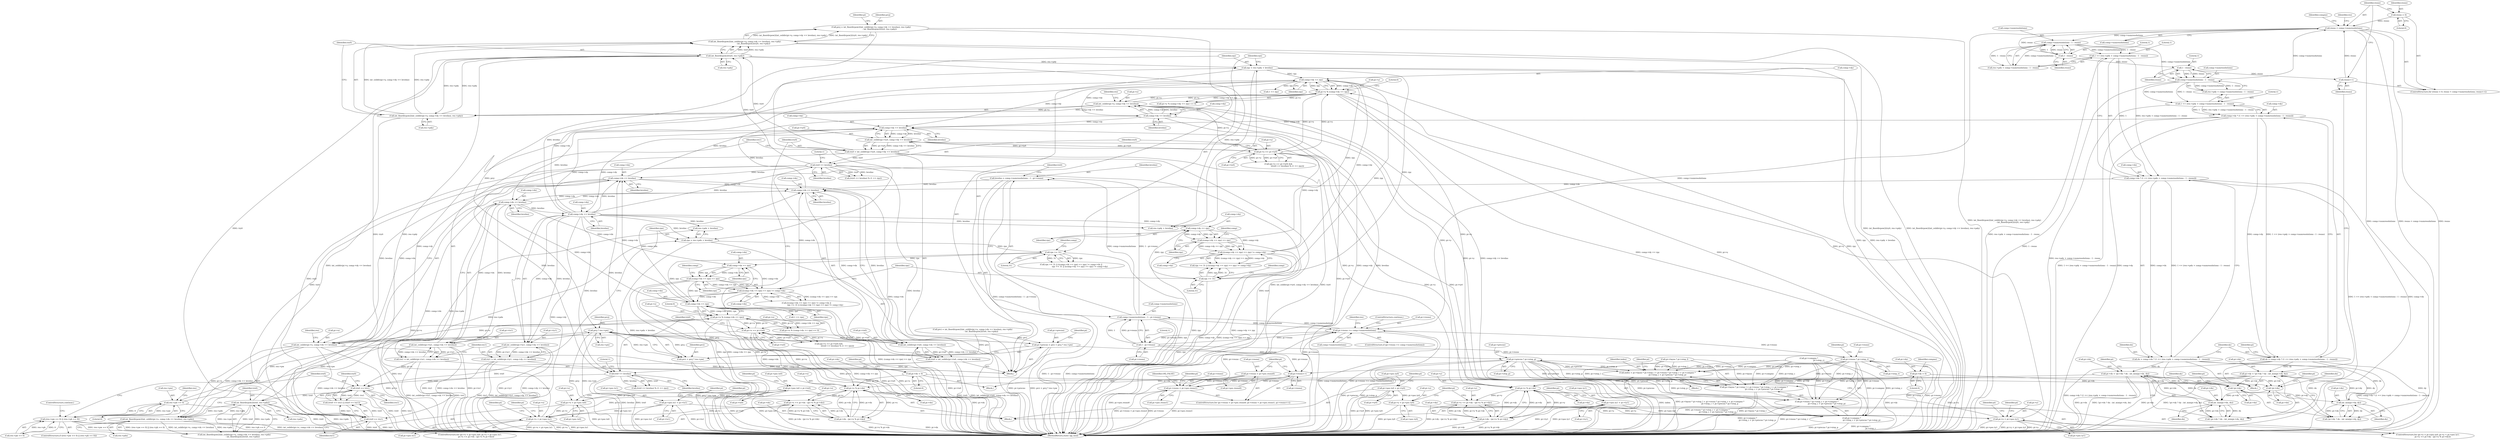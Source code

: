 digraph "0_openjpeg_c5bd64ea146162967c29bd2af0cbb845ba3eaaaf_1@pointer" {
"1000688" [label="(Call,prcj * res->pw)"];
"1000661" [label="(Call,prcj = int_floordivpow2(int_ceildiv(pi->y, comp->dy << levelno), res->pdy)\n                           - int_floordivpow2(try0, res->pdy))"];
"1000663" [label="(Call,int_floordivpow2(int_ceildiv(pi->y, comp->dy << levelno), res->pdy)\n                           - int_floordivpow2(try0, res->pdy))"];
"1000664" [label="(Call,int_floordivpow2(int_ceildiv(pi->y, comp->dy << levelno), res->pdy))"];
"1000665" [label="(Call,int_ceildiv(pi->y, comp->dy << levelno))"];
"1000558" [label="(Call,pi->y % (comp->dy << rpy))"];
"1000569" [label="(Call,pi->y == pi->ty0)"];
"1000475" [label="(Call,int_ceildiv(pi->ty0, comp->dy << levelno))"];
"1000479" [label="(Call,comp->dy << levelno)"];
"1000562" [label="(Call,comp->dy << rpy)"];
"1000501" [label="(Call,comp->dy << levelno)"];
"1000490" [label="(Call,comp->dx << levelno)"];
"1000468" [label="(Call,comp->dx << levelno)"];
"1000186" [label="(Call,comp->dx * (1 << (res->pdx + comp->numresolutions - 1 - resno)))"];
"1000190" [label="(Call,1 << (res->pdx + comp->numresolutions - 1 - resno))"];
"1000196" [label="(Call,comp->numresolutions - 1 - resno)"];
"1000166" [label="(Call,resno < comp->numresolutions)"];
"1000163" [label="(Call,resno = 0)"];
"1000171" [label="(Call,resno++)"];
"1000219" [label="(Call,1 - resno)"];
"1000200" [label="(Call,1 - resno)"];
"1000215" [label="(Call,comp->numresolutions - 1 - resno)"];
"1000593" [label="(Call,comp->dx << rpx)"];
"1000526" [label="(Call,((comp->dx << rpx) >> rpx) != comp->dx)"];
"1000527" [label="(Call,(comp->dx << rpx) >> rpx)"];
"1000528" [label="(Call,comp->dx << rpx)"];
"1000522" [label="(Call,rpx >= 31)"];
"1000506" [label="(Call,rpx = res->pdx + levelno)"];
"1000656" [label="(Call,int_floordivpow2(trx0, res->pdx))"];
"1000632" [label="(Call,trx0 == trx1)"];
"1000462" [label="(Call,trx0 = int_ceildiv(pi->tx0, comp->dx << levelno))"];
"1000464" [label="(Call,int_ceildiv(pi->tx0, comp->dx << levelno))"];
"1000600" [label="(Call,pi->x == pi->tx0)"];
"1000589" [label="(Call,pi->x % (comp->dx << rpx))"];
"1000363" [label="(Call,pi->x < pi->poc.tx1)"];
"1000372" [label="(Call,pi->x += pi->dx - (pi->x % pi->dx))"];
"1000376" [label="(Call,pi->dx - (pi->x % pi->dx))"];
"1000380" [label="(Call,pi->x % pi->dx)"];
"1000644" [label="(Call,int_ceildiv(pi->x, comp->dx << levelno))"];
"1000648" [label="(Call,comp->dx << levelno)"];
"1000577" [label="(Call,try0 << levelno)"];
"1000473" [label="(Call,try0 = int_ceildiv(pi->ty0, comp->dy << levelno))"];
"1000608" [label="(Call,trx0 << levelno)"];
"1000222" [label="(Call,pi->dx = !pi->dx ? dx : int_min(pi->dx, dx))"];
"1000184" [label="(Call,dx = comp->dx * (1 << (res->pdx + comp->numresolutions - 1 - resno)))"];
"1000232" [label="(Call,int_min(pi->dx, dx))"];
"1000227" [label="(Call,!pi->dx)"];
"1000132" [label="(Call,pi->dx = 0)"];
"1000354" [label="(Call,pi->x = pi->poc.tx0)"];
"1000267" [label="(Call,pi->poc.tx0 = pi->tx0)"];
"1000285" [label="(Call,pi->poc.tx1 = pi->tx1)"];
"1000484" [label="(Call,trx1 = int_ceildiv(pi->tx1, comp->dx << levelno))"];
"1000486" [label="(Call,int_ceildiv(pi->tx1, comp->dx << levelno))"];
"1000643" [label="(Call,int_floordivpow2(int_ceildiv(pi->x, comp->dx << levelno), res->pdx))"];
"1000451" [label="(Call,levelno = comp->numresolutions - 1 - pi->resno)"];
"1000453" [label="(Call,comp->numresolutions - 1 - pi->resno)"];
"1000432" [label="(Call,pi->resno >= comp->numresolutions)"];
"1000457" [label="(Call,1 - pi->resno)"];
"1000728" [label="(Call,pi->resno * pi->step_r)"];
"1000304" [label="(Call,pi->resno < pi->poc.resno1)"];
"1000295" [label="(Call,pi->resno = pi->poc.resno0)"];
"1000313" [label="(Call,pi->resno++)"];
"1000541" [label="(Call,((comp->dy << rpy) >> rpy) != comp->dy)"];
"1000542" [label="(Call,(comp->dy << rpy) >> rpy)"];
"1000543" [label="(Call,comp->dy << rpy)"];
"1000538" [label="(Call,rpy >= 31)"];
"1000513" [label="(Call,rpy = res->pdy + levelno)"];
"1000677" [label="(Call,int_floordivpow2(try0, res->pdy))"];
"1000635" [label="(Call,try0 == try1)"];
"1000495" [label="(Call,try1 = int_ceildiv(pi->ty1, comp->dy << levelno))"];
"1000497" [label="(Call,int_ceildiv(pi->ty1, comp->dy << levelno))"];
"1000205" [label="(Call,comp->dy * (1 << (res->pdy + comp->numresolutions - 1 - resno)))"];
"1000209" [label="(Call,1 << (res->pdy + comp->numresolutions - 1 - resno))"];
"1000669" [label="(Call,comp->dy << levelno)"];
"1000328" [label="(Call,pi->y < pi->poc.ty1)"];
"1000337" [label="(Call,pi->y += pi->dy - (pi->y % pi->dy))"];
"1000341" [label="(Call,pi->dy - (pi->y % pi->dy))"];
"1000345" [label="(Call,pi->y % pi->dy)"];
"1000237" [label="(Call,pi->dy = !pi->dy ? dy : int_min(pi->dy, dy))"];
"1000247" [label="(Call,int_min(pi->dy, dy))"];
"1000242" [label="(Call,!pi->dy)"];
"1000137" [label="(Call,pi->dy = 0)"];
"1000203" [label="(Call,dy = comp->dy * (1 << (res->pdy + comp->numresolutions - 1 - resno)))"];
"1000319" [label="(Call,pi->y = pi->poc.ty0)"];
"1000258" [label="(Call,pi->poc.ty0 = pi->ty0)"];
"1000276" [label="(Call,pi->poc.ty1 = pi->ty1)"];
"1000618" [label="(Call,res->pw == 0)"];
"1000688" [label="(Call,prcj * res->pw)"];
"1000617" [label="(Call,(res->pw == 0) || (res->ph == 0))"];
"1000682" [label="(Call,pi->precno = prci + prcj * res->pw)"];
"1000743" [label="(Call,pi->precno * pi->step_p)"];
"1000717" [label="(Call,index = pi->layno * pi->step_l + pi->resno * pi->step_r + pi->compno *\n                                pi->step_c + pi->precno * pi->step_p)"];
"1000719" [label="(Call,pi->layno * pi->step_l + pi->resno * pi->step_r + pi->compno *\n                                pi->step_c + pi->precno * pi->step_p)"];
"1000727" [label="(Call,pi->resno * pi->step_r + pi->compno *\n                                pi->step_c + pi->precno * pi->step_p)"];
"1000735" [label="(Call,pi->compno *\n                                pi->step_c + pi->precno * pi->step_p)"];
"1000686" [label="(Call,prci + prcj * res->pw)"];
"1000716" [label="(Block,)"];
"1000568" [label="(Call,(pi->y == pi->ty0) &&\n                             ((try0 << levelno) % (1 << rpy)))"];
"1000494" [label="(Identifier,levelno)"];
"1000232" [label="(Call,int_min(pi->dx, dx))"];
"1000297" [label="(Identifier,pi)"];
"1000769" [label="(Identifier,OPJ_FALSE)"];
"1000674" [label="(Call,res->pdy)"];
"1000743" [label="(Call,pi->precno * pi->step_p)"];
"1000318" [label="(ControlStructure,for (pi->y = pi->poc.ty0; pi->y < pi->poc.ty1;\n                pi->y += pi->dy - (pi->y % pi->dy)))"];
"1000633" [label="(Identifier,trx0)"];
"1000349" [label="(Call,pi->dy)"];
"1000609" [label="(Identifier,trx0)"];
"1000540" [label="(Literal,31)"];
"1000177" [label="(Identifier,res)"];
"1000139" [label="(Identifier,pi)"];
"1000686" [label="(Call,prci + prcj * res->pw)"];
"1000321" [label="(Identifier,pi)"];
"1000599" [label="(Call,(pi->x == pi->tx0) &&\n                            ((trx0 << levelno) % (1 << rpx)))"];
"1000524" [label="(Literal,31)"];
"1000384" [label="(Call,pi->dx)"];
"1000440" [label="(ControlStructure,continue;)"];
"1000666" [label="(Call,pi->y)"];
"1000479" [label="(Call,comp->dy << levelno)"];
"1000678" [label="(Identifier,try0)"];
"1000201" [label="(Literal,1)"];
"1000687" [label="(Identifier,prci)"];
"1000328" [label="(Call,pi->y < pi->poc.ty1)"];
"1000268" [label="(Call,pi->poc.tx0)"];
"1000337" [label="(Call,pi->y += pi->dy - (pi->y % pi->dy))"];
"1000683" [label="(Call,pi->precno)"];
"1000728" [label="(Call,pi->resno * pi->step_r)"];
"1000502" [label="(Call,comp->dy)"];
"1000206" [label="(Call,comp->dy)"];
"1000209" [label="(Call,1 << (res->pdy + comp->numresolutions - 1 - resno))"];
"1000234" [label="(Identifier,pi)"];
"1000264" [label="(Call,pi->ty0)"];
"1000354" [label="(Call,pi->x = pi->poc.tx0)"];
"1000288" [label="(Identifier,pi)"];
"1000549" [label="(Call,comp->dy)"];
"1000453" [label="(Call,comp->numresolutions - 1 - pi->resno)"];
"1000295" [label="(Call,pi->resno = pi->poc.resno0)"];
"1000259" [label="(Call,pi->poc.ty0)"];
"1000496" [label="(Identifier,try1)"];
"1000557" [label="(Call,pi->y % (comp->dy << rpy) == 0)"];
"1000506" [label="(Call,rpx = res->pdx + levelno)"];
"1000211" [label="(Call,res->pdy + comp->numresolutions - 1 - resno)"];
"1000313" [label="(Call,pi->resno++)"];
"1000306" [label="(Identifier,pi)"];
"1000241" [label="(Call,!pi->dy ? dy : int_min(pi->dy, dy))"];
"1000663" [label="(Call,int_floordivpow2(int_ceildiv(pi->y, comp->dy << levelno), res->pdy)\n                           - int_floordivpow2(try0, res->pdy))"];
"1000645" [label="(Call,pi->x)"];
"1000472" [label="(Identifier,levelno)"];
"1000248" [label="(Call,pi->dy)"];
"1000515" [label="(Call,res->pdy + levelno)"];
"1000608" [label="(Call,trx0 << levelno)"];
"1000221" [label="(Identifier,resno)"];
"1000277" [label="(Call,pi->poc.ty1)"];
"1000219" [label="(Call,1 - resno)"];
"1000747" [label="(Call,pi->step_p)"];
"1000320" [label="(Call,pi->y)"];
"1000132" [label="(Call,pi->dx = 0)"];
"1000436" [label="(Call,comp->numresolutions)"];
"1000286" [label="(Call,pi->poc.tx1)"];
"1000239" [label="(Identifier,pi)"];
"1000495" [label="(Call,try1 = int_ceildiv(pi->ty1, comp->dy << levelno))"];
"1000689" [label="(Identifier,prcj)"];
"1000485" [label="(Identifier,trx1)"];
"1000204" [label="(Identifier,dy)"];
"1000238" [label="(Call,pi->dy)"];
"1000184" [label="(Call,dx = comp->dx * (1 << (res->pdx + comp->numresolutions - 1 - resno)))"];
"1000732" [label="(Call,pi->step_r)"];
"1000545" [label="(Identifier,comp)"];
"1000144" [label="(Identifier,compno)"];
"1000315" [label="(Identifier,pi)"];
"1000696" [label="(Identifier,pi)"];
"1000649" [label="(Call,comp->dx)"];
"1000535" [label="(Identifier,comp)"];
"1000341" [label="(Call,pi->dy - (pi->y % pi->dy))"];
"1000643" [label="(Call,int_floordivpow2(int_ceildiv(pi->x, comp->dx << levelno), res->pdx))"];
"1000717" [label="(Call,index = pi->layno * pi->step_l + pi->resno * pi->step_r + pi->compno *\n                                pi->step_c + pi->precno * pi->step_p)"];
"1000567" [label="(Literal,0)"];
"1000338" [label="(Call,pi->y)"];
"1000226" [label="(Call,!pi->dx ? dx : int_min(pi->dx, dx))"];
"1000323" [label="(Call,pi->poc.ty0)"];
"1000629" [label="(ControlStructure,continue;)"];
"1000632" [label="(Call,trx0 == trx1)"];
"1000719" [label="(Call,pi->layno * pi->step_l + pi->resno * pi->step_r + pi->compno *\n                                pi->step_c + pi->precno * pi->step_p)"];
"1000644" [label="(Call,int_ceildiv(pi->x, comp->dx << levelno))"];
"1000451" [label="(Call,levelno = comp->numresolutions - 1 - pi->resno)"];
"1000459" [label="(Call,pi->resno)"];
"1000473" [label="(Call,try0 = int_ceildiv(pi->ty0, comp->dy << levelno))"];
"1000196" [label="(Call,comp->numresolutions - 1 - resno)"];
"1000233" [label="(Call,pi->dx)"];
"1000203" [label="(Call,dy = comp->dy * (1 << (res->pdy + comp->numresolutions - 1 - resno)))"];
"1000243" [label="(Call,pi->dy)"];
"1000611" [label="(Call,1 << rpx)"];
"1000735" [label="(Call,pi->compno *\n                                pi->step_c + pi->precno * pi->step_p)"];
"1000580" [label="(Call,1 << rpy)"];
"1000432" [label="(Call,pi->resno >= comp->numresolutions)"];
"1000673" [label="(Identifier,levelno)"];
"1000187" [label="(Call,comp->dx)"];
"1000636" [label="(Identifier,try0)"];
"1000491" [label="(Call,comp->dx)"];
"1000528" [label="(Call,comp->dx << rpx)"];
"1000332" [label="(Call,pi->poc.ty1)"];
"1000294" [label="(ControlStructure,for (pi->resno = pi->poc.resno0; pi->resno < pi->poc.resno1; pi->resno++))"];
"1000604" [label="(Call,pi->tx0)"];
"1000539" [label="(Identifier,rpy)"];
"1000454" [label="(Call,comp->numresolutions)"];
"1000228" [label="(Call,pi->dx)"];
"1000635" [label="(Call,try0 == try1)"];
"1000727" [label="(Call,pi->resno * pi->step_r + pi->compno *\n                                pi->step_c + pi->precno * pi->step_p)"];
"1000190" [label="(Call,1 << (res->pdx + comp->numresolutions - 1 - resno))"];
"1000497" [label="(Call,int_ceildiv(pi->ty1, comp->dy << levelno))"];
"1000251" [label="(Identifier,dy)"];
"1000258" [label="(Call,pi->poc.ty0 = pi->ty0)"];
"1000617" [label="(Call,(res->pw == 0) || (res->ph == 0))"];
"1000166" [label="(Call,resno < comp->numresolutions)"];
"1000339" [label="(Identifier,pi)"];
"1000573" [label="(Call,pi->ty0)"];
"1000356" [label="(Identifier,pi)"];
"1000530" [label="(Identifier,comp)"];
"1000167" [label="(Identifier,resno)"];
"1000522" [label="(Call,rpx >= 31)"];
"1000631" [label="(Call,(trx0 == trx1) || (try0 == try1))"];
"1000223" [label="(Call,pi->dx)"];
"1000634" [label="(Identifier,trx1)"];
"1000486" [label="(Call,int_ceildiv(pi->tx1, comp->dx << levelno))"];
"1000304" [label="(Call,pi->resno < pi->poc.resno1)"];
"1000521" [label="(Call,rpx >= 31 || ((comp->dx << rpx) >> rpx) != comp->dx ||\n                            rpy >= 31 || ((comp->dy << rpy) >> rpy) != comp->dy)"];
"1000501" [label="(Call,comp->dy << levelno)"];
"1000720" [label="(Call,pi->layno * pi->step_l)"];
"1000242" [label="(Call,!pi->dy)"];
"1000168" [label="(Call,comp->numresolutions)"];
"1000669" [label="(Call,comp->dy << levelno)"];
"1000215" [label="(Call,comp->numresolutions - 1 - resno)"];
"1000579" [label="(Identifier,levelno)"];
"1000538" [label="(Call,rpy >= 31)"];
"1000291" [label="(Call,pi->tx1)"];
"1000330" [label="(Identifier,pi)"];
"1000483" [label="(Identifier,levelno)"];
"1000353" [label="(ControlStructure,for (pi->x = pi->poc.tx0; pi->x < pi->poc.tx1;\n                    pi->x += pi->dx - (pi->x % pi->dx)))"];
"1000373" [label="(Call,pi->x)"];
"1000468" [label="(Call,comp->dx << levelno)"];
"1000598" [label="(Literal,0)"];
"1000377" [label="(Call,pi->dx)"];
"1000559" [label="(Call,pi->y)"];
"1000185" [label="(Identifier,dx)"];
"1000533" [label="(Identifier,rpx)"];
"1000236" [label="(Identifier,dx)"];
"1000133" [label="(Call,pi->dx)"];
"1000514" [label="(Identifier,rpy)"];
"1000523" [label="(Identifier,rpx)"];
"1000738" [label="(Identifier,pi)"];
"1000616" [label="(ControlStructure,if ((res->pw == 0) || (res->ph == 0)))"];
"1000770" [label="(MethodReturn,static opj_bool)"];
"1000345" [label="(Call,pi->y % pi->dy)"];
"1000744" [label="(Call,pi->precno)"];
"1000314" [label="(Call,pi->resno)"];
"1000618" [label="(Call,res->pw == 0)"];
"1000661" [label="(Call,prcj = int_floordivpow2(int_ceildiv(pi->y, comp->dy << levelno), res->pdy)\n                           - int_floordivpow2(try0, res->pdy))"];
"1000577" [label="(Call,try0 << levelno)"];
"1000376" [label="(Call,pi->dx - (pi->x % pi->dx))"];
"1000607" [label="(Call,(trx0 << levelno) % (1 << rpx))"];
"1000505" [label="(Identifier,levelno)"];
"1000267" [label="(Call,pi->poc.tx0 = pi->tx0)"];
"1000653" [label="(Call,res->pdx)"];
"1000656" [label="(Call,int_floordivpow2(trx0, res->pdx))"];
"1000136" [label="(Literal,0)"];
"1000279" [label="(Identifier,pi)"];
"1000718" [label="(Identifier,index)"];
"1000547" [label="(Identifier,rpy)"];
"1000534" [label="(Call,comp->dx)"];
"1000563" [label="(Call,comp->dy)"];
"1000137" [label="(Call,pi->dy = 0)"];
"1000381" [label="(Call,pi->x)"];
"1000433" [label="(Call,pi->resno)"];
"1000342" [label="(Call,pi->dy)"];
"1000637" [label="(Identifier,try1)"];
"1000319" [label="(Call,pi->y = pi->poc.ty0)"];
"1000570" [label="(Call,pi->y)"];
"1000654" [label="(Identifier,res)"];
"1000367" [label="(Call,pi->poc.tx1)"];
"1000200" [label="(Call,1 - resno)"];
"1000682" [label="(Call,pi->precno = prci + prcj * res->pw)"];
"1000476" [label="(Call,pi->ty0)"];
"1000162" [label="(ControlStructure,for (resno = 0; resno < comp->numresolutions; resno++))"];
"1000508" [label="(Call,res->pdx + levelno)"];
"1000463" [label="(Identifier,trx0)"];
"1000431" [label="(ControlStructure,if (pi->resno >= comp->numresolutions))"];
"1000594" [label="(Call,comp->dx)"];
"1000299" [label="(Call,pi->poc.resno0)"];
"1000210" [label="(Literal,1)"];
"1000442" [label="(Identifier,res)"];
"1000548" [label="(Identifier,rpy)"];
"1000276" [label="(Call,pi->poc.ty1 = pi->ty1)"];
"1000355" [label="(Call,pi->x)"];
"1000152" [label="(Identifier,compno)"];
"1000658" [label="(Call,res->pdx)"];
"1000558" [label="(Call,pi->y % (comp->dy << rpy))"];
"1000164" [label="(Identifier,resno)"];
"1000220" [label="(Literal,1)"];
"1000273" [label="(Call,pi->tx0)"];
"1000679" [label="(Call,res->pdy)"];
"1000480" [label="(Call,comp->dy)"];
"1000462" [label="(Call,trx0 = int_ceildiv(pi->tx0, comp->dx << levelno))"];
"1000600" [label="(Call,pi->x == pi->tx0)"];
"1000578" [label="(Identifier,try0)"];
"1000457" [label="(Call,1 - pi->resno)"];
"1000529" [label="(Call,comp->dx)"];
"1000526" [label="(Call,((comp->dx << rpx) >> rpx) != comp->dx)"];
"1000475" [label="(Call,int_ceildiv(pi->ty0, comp->dy << levelno))"];
"1000205" [label="(Call,comp->dy * (1 << (res->pdy + comp->numresolutions - 1 - resno)))"];
"1000465" [label="(Call,pi->tx0)"];
"1000541" [label="(Call,((comp->dy << rpy) >> rpy) != comp->dy)"];
"1000576" [label="(Call,(try0 << levelno) % (1 << rpy))"];
"1000729" [label="(Call,pi->resno)"];
"1000247" [label="(Call,int_min(pi->dy, dy))"];
"1000588" [label="(Call,pi->x % (comp->dx << rpx) == 0)"];
"1000619" [label="(Call,res->pw)"];
"1000543" [label="(Call,comp->dy << rpy)"];
"1000192" [label="(Call,res->pdx + comp->numresolutions - 1 - resno)"];
"1000391" [label="(Identifier,pi)"];
"1000527" [label="(Call,(comp->dx << rpx) >> rpx)"];
"1000124" [label="(Block,)"];
"1000296" [label="(Call,pi->resno)"];
"1000513" [label="(Call,rpy = res->pdy + levelno)"];
"1000532" [label="(Identifier,rpx)"];
"1000736" [label="(Call,pi->compno *\n                                pi->step_c)"];
"1000222" [label="(Call,pi->dx = !pi->dx ? dx : int_min(pi->dx, dx))"];
"1000216" [label="(Call,comp->numresolutions)"];
"1000525" [label="(Call,((comp->dx << rpx) >> rpx) != comp->dx ||\n                            rpy >= 31 || ((comp->dy << rpy) >> rpy) != comp->dy)"];
"1000364" [label="(Call,pi->x)"];
"1000458" [label="(Literal,1)"];
"1000346" [label="(Call,pi->y)"];
"1000657" [label="(Identifier,trx0)"];
"1000670" [label="(Call,comp->dy)"];
"1000569" [label="(Call,pi->y == pi->ty0)"];
"1000652" [label="(Identifier,levelno)"];
"1000365" [label="(Identifier,pi)"];
"1000227" [label="(Call,!pi->dx)"];
"1000411" [label="(Block,)"];
"1000684" [label="(Identifier,pi)"];
"1000224" [label="(Identifier,pi)"];
"1000498" [label="(Call,pi->ty1)"];
"1000550" [label="(Identifier,comp)"];
"1000544" [label="(Call,comp->dy)"];
"1000329" [label="(Call,pi->y)"];
"1000186" [label="(Call,comp->dx * (1 << (res->pdx + comp->numresolutions - 1 - resno)))"];
"1000305" [label="(Call,pi->resno)"];
"1000138" [label="(Call,pi->dy)"];
"1000677" [label="(Call,int_floordivpow2(try0, res->pdy))"];
"1000171" [label="(Call,resno++)"];
"1000358" [label="(Call,pi->poc.tx0)"];
"1000372" [label="(Call,pi->x += pi->dx - (pi->x % pi->dx))"];
"1000581" [label="(Literal,1)"];
"1000566" [label="(Identifier,rpy)"];
"1000237" [label="(Call,pi->dy = !pi->dy ? dy : int_min(pi->dy, dy))"];
"1000675" [label="(Identifier,res)"];
"1000270" [label="(Identifier,pi)"];
"1000202" [label="(Identifier,resno)"];
"1000507" [label="(Identifier,rpx)"];
"1000173" [label="(Block,)"];
"1000172" [label="(Identifier,resno)"];
"1000246" [label="(Identifier,dy)"];
"1000484" [label="(Call,trx1 = int_ceildiv(pi->tx1, comp->dx << levelno))"];
"1000589" [label="(Call,pi->x % (comp->dx << rpx))"];
"1000640" [label="(Call,prci = int_floordivpow2(int_ceildiv(pi->x, comp->dx << levelno), res->pdx)\n                           - int_floordivpow2(trx0, res->pdx))"];
"1000141" [label="(Literal,0)"];
"1000163" [label="(Call,resno = 0)"];
"1000490" [label="(Call,comp->dx << levelno)"];
"1000487" [label="(Call,pi->tx1)"];
"1000257" [label="(Block,)"];
"1000469" [label="(Call,comp->dx)"];
"1000452" [label="(Identifier,levelno)"];
"1000665" [label="(Call,int_ceildiv(pi->y, comp->dy << levelno))"];
"1000542" [label="(Call,(comp->dy << rpy) >> rpy)"];
"1000610" [label="(Identifier,levelno)"];
"1000622" [label="(Literal,0)"];
"1000623" [label="(Call,res->ph == 0)"];
"1000593" [label="(Call,comp->dx << rpx)"];
"1000601" [label="(Call,pi->x)"];
"1000363" [label="(Call,pi->x < pi->poc.tx1)"];
"1000197" [label="(Call,comp->numresolutions)"];
"1000688" [label="(Call,prcj * res->pw)"];
"1000562" [label="(Call,comp->dy << rpy)"];
"1000662" [label="(Identifier,prcj)"];
"1000464" [label="(Call,int_ceildiv(pi->tx0, comp->dx << levelno))"];
"1000231" [label="(Identifier,dx)"];
"1000380" [label="(Call,pi->x % pi->dx)"];
"1000642" [label="(Call,int_floordivpow2(int_ceildiv(pi->x, comp->dx << levelno), res->pdx)\n                           - int_floordivpow2(trx0, res->pdx))"];
"1000625" [label="(Identifier,res)"];
"1000249" [label="(Identifier,pi)"];
"1000285" [label="(Call,pi->poc.tx1 = pi->tx1)"];
"1000597" [label="(Identifier,rpx)"];
"1000754" [label="(Identifier,pi)"];
"1000612" [label="(Literal,1)"];
"1000474" [label="(Identifier,try0)"];
"1000308" [label="(Call,pi->poc.resno1)"];
"1000664" [label="(Call,int_floordivpow2(int_ceildiv(pi->y, comp->dy << levelno), res->pdy))"];
"1000165" [label="(Literal,0)"];
"1000690" [label="(Call,res->pw)"];
"1000537" [label="(Call,rpy >= 31 || ((comp->dy << rpy) >> rpy) != comp->dy)"];
"1000648" [label="(Call,comp->dx << levelno)"];
"1000590" [label="(Call,pi->x)"];
"1000191" [label="(Literal,1)"];
"1000282" [label="(Call,pi->ty1)"];
"1000688" -> "1000686"  [label="AST: "];
"1000688" -> "1000690"  [label="CFG: "];
"1000689" -> "1000688"  [label="AST: "];
"1000690" -> "1000688"  [label="AST: "];
"1000686" -> "1000688"  [label="CFG: "];
"1000688" -> "1000770"  [label="DDG: prcj"];
"1000688" -> "1000770"  [label="DDG: res->pw"];
"1000688" -> "1000618"  [label="DDG: res->pw"];
"1000688" -> "1000682"  [label="DDG: prcj"];
"1000688" -> "1000682"  [label="DDG: res->pw"];
"1000688" -> "1000686"  [label="DDG: prcj"];
"1000688" -> "1000686"  [label="DDG: res->pw"];
"1000661" -> "1000688"  [label="DDG: prcj"];
"1000618" -> "1000688"  [label="DDG: res->pw"];
"1000661" -> "1000411"  [label="AST: "];
"1000661" -> "1000663"  [label="CFG: "];
"1000662" -> "1000661"  [label="AST: "];
"1000663" -> "1000661"  [label="AST: "];
"1000684" -> "1000661"  [label="CFG: "];
"1000661" -> "1000770"  [label="DDG: int_floordivpow2(int_ceildiv(pi->y, comp->dy << levelno), res->pdy)\n                           - int_floordivpow2(try0, res->pdy)"];
"1000663" -> "1000661"  [label="DDG: int_floordivpow2(int_ceildiv(pi->y, comp->dy << levelno), res->pdy)"];
"1000663" -> "1000661"  [label="DDG: int_floordivpow2(try0, res->pdy)"];
"1000663" -> "1000677"  [label="CFG: "];
"1000664" -> "1000663"  [label="AST: "];
"1000677" -> "1000663"  [label="AST: "];
"1000663" -> "1000770"  [label="DDG: int_floordivpow2(try0, res->pdy)"];
"1000663" -> "1000770"  [label="DDG: int_floordivpow2(int_ceildiv(pi->y, comp->dy << levelno), res->pdy)"];
"1000664" -> "1000663"  [label="DDG: int_ceildiv(pi->y, comp->dy << levelno)"];
"1000664" -> "1000663"  [label="DDG: res->pdy"];
"1000677" -> "1000663"  [label="DDG: try0"];
"1000677" -> "1000663"  [label="DDG: res->pdy"];
"1000664" -> "1000674"  [label="CFG: "];
"1000665" -> "1000664"  [label="AST: "];
"1000674" -> "1000664"  [label="AST: "];
"1000678" -> "1000664"  [label="CFG: "];
"1000664" -> "1000770"  [label="DDG: int_ceildiv(pi->y, comp->dy << levelno)"];
"1000665" -> "1000664"  [label="DDG: pi->y"];
"1000665" -> "1000664"  [label="DDG: comp->dy << levelno"];
"1000677" -> "1000664"  [label="DDG: res->pdy"];
"1000664" -> "1000677"  [label="DDG: res->pdy"];
"1000665" -> "1000669"  [label="CFG: "];
"1000666" -> "1000665"  [label="AST: "];
"1000669" -> "1000665"  [label="AST: "];
"1000675" -> "1000665"  [label="CFG: "];
"1000665" -> "1000770"  [label="DDG: pi->y"];
"1000665" -> "1000770"  [label="DDG: comp->dy << levelno"];
"1000665" -> "1000345"  [label="DDG: pi->y"];
"1000665" -> "1000558"  [label="DDG: pi->y"];
"1000558" -> "1000665"  [label="DDG: pi->y"];
"1000569" -> "1000665"  [label="DDG: pi->y"];
"1000669" -> "1000665"  [label="DDG: comp->dy"];
"1000669" -> "1000665"  [label="DDG: levelno"];
"1000558" -> "1000557"  [label="AST: "];
"1000558" -> "1000562"  [label="CFG: "];
"1000559" -> "1000558"  [label="AST: "];
"1000562" -> "1000558"  [label="AST: "];
"1000567" -> "1000558"  [label="CFG: "];
"1000558" -> "1000770"  [label="DDG: comp->dy << rpy"];
"1000558" -> "1000770"  [label="DDG: pi->y"];
"1000558" -> "1000345"  [label="DDG: pi->y"];
"1000558" -> "1000557"  [label="DDG: pi->y"];
"1000558" -> "1000557"  [label="DDG: comp->dy << rpy"];
"1000569" -> "1000558"  [label="DDG: pi->y"];
"1000328" -> "1000558"  [label="DDG: pi->y"];
"1000562" -> "1000558"  [label="DDG: comp->dy"];
"1000562" -> "1000558"  [label="DDG: rpy"];
"1000558" -> "1000569"  [label="DDG: pi->y"];
"1000569" -> "1000568"  [label="AST: "];
"1000569" -> "1000573"  [label="CFG: "];
"1000570" -> "1000569"  [label="AST: "];
"1000573" -> "1000569"  [label="AST: "];
"1000578" -> "1000569"  [label="CFG: "];
"1000568" -> "1000569"  [label="CFG: "];
"1000569" -> "1000770"  [label="DDG: pi->y"];
"1000569" -> "1000770"  [label="DDG: pi->ty0"];
"1000569" -> "1000345"  [label="DDG: pi->y"];
"1000569" -> "1000475"  [label="DDG: pi->ty0"];
"1000569" -> "1000568"  [label="DDG: pi->y"];
"1000569" -> "1000568"  [label="DDG: pi->ty0"];
"1000475" -> "1000569"  [label="DDG: pi->ty0"];
"1000475" -> "1000473"  [label="AST: "];
"1000475" -> "1000479"  [label="CFG: "];
"1000476" -> "1000475"  [label="AST: "];
"1000479" -> "1000475"  [label="AST: "];
"1000473" -> "1000475"  [label="CFG: "];
"1000475" -> "1000770"  [label="DDG: pi->ty0"];
"1000475" -> "1000473"  [label="DDG: pi->ty0"];
"1000475" -> "1000473"  [label="DDG: comp->dy << levelno"];
"1000479" -> "1000475"  [label="DDG: comp->dy"];
"1000479" -> "1000475"  [label="DDG: levelno"];
"1000479" -> "1000483"  [label="CFG: "];
"1000480" -> "1000479"  [label="AST: "];
"1000483" -> "1000479"  [label="AST: "];
"1000562" -> "1000479"  [label="DDG: comp->dy"];
"1000205" -> "1000479"  [label="DDG: comp->dy"];
"1000541" -> "1000479"  [label="DDG: comp->dy"];
"1000501" -> "1000479"  [label="DDG: comp->dy"];
"1000669" -> "1000479"  [label="DDG: comp->dy"];
"1000468" -> "1000479"  [label="DDG: levelno"];
"1000479" -> "1000490"  [label="DDG: levelno"];
"1000479" -> "1000501"  [label="DDG: comp->dy"];
"1000562" -> "1000566"  [label="CFG: "];
"1000563" -> "1000562"  [label="AST: "];
"1000566" -> "1000562"  [label="AST: "];
"1000562" -> "1000770"  [label="DDG: comp->dy"];
"1000562" -> "1000770"  [label="DDG: rpy"];
"1000501" -> "1000562"  [label="DDG: comp->dy"];
"1000541" -> "1000562"  [label="DDG: comp->dy"];
"1000542" -> "1000562"  [label="DDG: rpy"];
"1000513" -> "1000562"  [label="DDG: rpy"];
"1000538" -> "1000562"  [label="DDG: rpy"];
"1000562" -> "1000580"  [label="DDG: rpy"];
"1000562" -> "1000669"  [label="DDG: comp->dy"];
"1000501" -> "1000497"  [label="AST: "];
"1000501" -> "1000505"  [label="CFG: "];
"1000502" -> "1000501"  [label="AST: "];
"1000505" -> "1000501"  [label="AST: "];
"1000497" -> "1000501"  [label="CFG: "];
"1000501" -> "1000770"  [label="DDG: comp->dy"];
"1000501" -> "1000497"  [label="DDG: comp->dy"];
"1000501" -> "1000497"  [label="DDG: levelno"];
"1000490" -> "1000501"  [label="DDG: levelno"];
"1000501" -> "1000506"  [label="DDG: levelno"];
"1000501" -> "1000508"  [label="DDG: levelno"];
"1000501" -> "1000513"  [label="DDG: levelno"];
"1000501" -> "1000515"  [label="DDG: levelno"];
"1000501" -> "1000543"  [label="DDG: comp->dy"];
"1000501" -> "1000577"  [label="DDG: levelno"];
"1000501" -> "1000608"  [label="DDG: levelno"];
"1000501" -> "1000648"  [label="DDG: levelno"];
"1000490" -> "1000486"  [label="AST: "];
"1000490" -> "1000494"  [label="CFG: "];
"1000491" -> "1000490"  [label="AST: "];
"1000494" -> "1000490"  [label="AST: "];
"1000486" -> "1000490"  [label="CFG: "];
"1000490" -> "1000770"  [label="DDG: comp->dx"];
"1000490" -> "1000468"  [label="DDG: comp->dx"];
"1000490" -> "1000486"  [label="DDG: comp->dx"];
"1000490" -> "1000486"  [label="DDG: levelno"];
"1000468" -> "1000490"  [label="DDG: comp->dx"];
"1000490" -> "1000528"  [label="DDG: comp->dx"];
"1000490" -> "1000593"  [label="DDG: comp->dx"];
"1000468" -> "1000464"  [label="AST: "];
"1000468" -> "1000472"  [label="CFG: "];
"1000469" -> "1000468"  [label="AST: "];
"1000472" -> "1000468"  [label="AST: "];
"1000464" -> "1000468"  [label="CFG: "];
"1000468" -> "1000464"  [label="DDG: comp->dx"];
"1000468" -> "1000464"  [label="DDG: levelno"];
"1000186" -> "1000468"  [label="DDG: comp->dx"];
"1000593" -> "1000468"  [label="DDG: comp->dx"];
"1000648" -> "1000468"  [label="DDG: comp->dx"];
"1000526" -> "1000468"  [label="DDG: comp->dx"];
"1000451" -> "1000468"  [label="DDG: levelno"];
"1000186" -> "1000184"  [label="AST: "];
"1000186" -> "1000190"  [label="CFG: "];
"1000187" -> "1000186"  [label="AST: "];
"1000190" -> "1000186"  [label="AST: "];
"1000184" -> "1000186"  [label="CFG: "];
"1000186" -> "1000770"  [label="DDG: comp->dx"];
"1000186" -> "1000770"  [label="DDG: 1 << (res->pdx + comp->numresolutions - 1 - resno)"];
"1000186" -> "1000184"  [label="DDG: comp->dx"];
"1000186" -> "1000184"  [label="DDG: 1 << (res->pdx + comp->numresolutions - 1 - resno)"];
"1000190" -> "1000186"  [label="DDG: 1"];
"1000190" -> "1000186"  [label="DDG: res->pdx + comp->numresolutions - 1 - resno"];
"1000190" -> "1000192"  [label="CFG: "];
"1000191" -> "1000190"  [label="AST: "];
"1000192" -> "1000190"  [label="AST: "];
"1000190" -> "1000770"  [label="DDG: res->pdx + comp->numresolutions - 1 - resno"];
"1000196" -> "1000190"  [label="DDG: comp->numresolutions"];
"1000196" -> "1000190"  [label="DDG: 1 - resno"];
"1000196" -> "1000192"  [label="AST: "];
"1000196" -> "1000200"  [label="CFG: "];
"1000197" -> "1000196"  [label="AST: "];
"1000200" -> "1000196"  [label="AST: "];
"1000192" -> "1000196"  [label="CFG: "];
"1000196" -> "1000192"  [label="DDG: comp->numresolutions"];
"1000196" -> "1000192"  [label="DDG: 1 - resno"];
"1000166" -> "1000196"  [label="DDG: comp->numresolutions"];
"1000200" -> "1000196"  [label="DDG: 1"];
"1000200" -> "1000196"  [label="DDG: resno"];
"1000196" -> "1000215"  [label="DDG: comp->numresolutions"];
"1000166" -> "1000162"  [label="AST: "];
"1000166" -> "1000168"  [label="CFG: "];
"1000167" -> "1000166"  [label="AST: "];
"1000168" -> "1000166"  [label="AST: "];
"1000177" -> "1000166"  [label="CFG: "];
"1000152" -> "1000166"  [label="CFG: "];
"1000166" -> "1000770"  [label="DDG: comp->numresolutions"];
"1000166" -> "1000770"  [label="DDG: resno < comp->numresolutions"];
"1000166" -> "1000770"  [label="DDG: resno"];
"1000163" -> "1000166"  [label="DDG: resno"];
"1000171" -> "1000166"  [label="DDG: resno"];
"1000215" -> "1000166"  [label="DDG: comp->numresolutions"];
"1000166" -> "1000200"  [label="DDG: resno"];
"1000166" -> "1000432"  [label="DDG: comp->numresolutions"];
"1000163" -> "1000162"  [label="AST: "];
"1000163" -> "1000165"  [label="CFG: "];
"1000164" -> "1000163"  [label="AST: "];
"1000165" -> "1000163"  [label="AST: "];
"1000167" -> "1000163"  [label="CFG: "];
"1000171" -> "1000162"  [label="AST: "];
"1000171" -> "1000172"  [label="CFG: "];
"1000172" -> "1000171"  [label="AST: "];
"1000167" -> "1000171"  [label="CFG: "];
"1000219" -> "1000171"  [label="DDG: resno"];
"1000219" -> "1000215"  [label="AST: "];
"1000219" -> "1000221"  [label="CFG: "];
"1000220" -> "1000219"  [label="AST: "];
"1000221" -> "1000219"  [label="AST: "];
"1000215" -> "1000219"  [label="CFG: "];
"1000219" -> "1000215"  [label="DDG: 1"];
"1000219" -> "1000215"  [label="DDG: resno"];
"1000200" -> "1000219"  [label="DDG: resno"];
"1000200" -> "1000202"  [label="CFG: "];
"1000201" -> "1000200"  [label="AST: "];
"1000202" -> "1000200"  [label="AST: "];
"1000215" -> "1000211"  [label="AST: "];
"1000216" -> "1000215"  [label="AST: "];
"1000211" -> "1000215"  [label="CFG: "];
"1000215" -> "1000770"  [label="DDG: 1 - resno"];
"1000215" -> "1000209"  [label="DDG: comp->numresolutions"];
"1000215" -> "1000209"  [label="DDG: 1 - resno"];
"1000215" -> "1000211"  [label="DDG: comp->numresolutions"];
"1000215" -> "1000211"  [label="DDG: 1 - resno"];
"1000593" -> "1000589"  [label="AST: "];
"1000593" -> "1000597"  [label="CFG: "];
"1000594" -> "1000593"  [label="AST: "];
"1000597" -> "1000593"  [label="AST: "];
"1000589" -> "1000593"  [label="CFG: "];
"1000593" -> "1000770"  [label="DDG: rpx"];
"1000593" -> "1000770"  [label="DDG: comp->dx"];
"1000593" -> "1000589"  [label="DDG: comp->dx"];
"1000593" -> "1000589"  [label="DDG: rpx"];
"1000526" -> "1000593"  [label="DDG: comp->dx"];
"1000527" -> "1000593"  [label="DDG: rpx"];
"1000522" -> "1000593"  [label="DDG: rpx"];
"1000593" -> "1000611"  [label="DDG: rpx"];
"1000593" -> "1000648"  [label="DDG: comp->dx"];
"1000526" -> "1000525"  [label="AST: "];
"1000526" -> "1000534"  [label="CFG: "];
"1000527" -> "1000526"  [label="AST: "];
"1000534" -> "1000526"  [label="AST: "];
"1000539" -> "1000526"  [label="CFG: "];
"1000525" -> "1000526"  [label="CFG: "];
"1000526" -> "1000770"  [label="DDG: comp->dx"];
"1000526" -> "1000770"  [label="DDG: (comp->dx << rpx) >> rpx"];
"1000526" -> "1000525"  [label="DDG: (comp->dx << rpx) >> rpx"];
"1000526" -> "1000525"  [label="DDG: comp->dx"];
"1000527" -> "1000526"  [label="DDG: comp->dx << rpx"];
"1000527" -> "1000526"  [label="DDG: rpx"];
"1000528" -> "1000526"  [label="DDG: comp->dx"];
"1000527" -> "1000533"  [label="CFG: "];
"1000528" -> "1000527"  [label="AST: "];
"1000533" -> "1000527"  [label="AST: "];
"1000535" -> "1000527"  [label="CFG: "];
"1000527" -> "1000770"  [label="DDG: rpx"];
"1000527" -> "1000770"  [label="DDG: comp->dx << rpx"];
"1000528" -> "1000527"  [label="DDG: comp->dx"];
"1000528" -> "1000527"  [label="DDG: rpx"];
"1000528" -> "1000532"  [label="CFG: "];
"1000529" -> "1000528"  [label="AST: "];
"1000532" -> "1000528"  [label="AST: "];
"1000533" -> "1000528"  [label="CFG: "];
"1000522" -> "1000528"  [label="DDG: rpx"];
"1000522" -> "1000521"  [label="AST: "];
"1000522" -> "1000524"  [label="CFG: "];
"1000523" -> "1000522"  [label="AST: "];
"1000524" -> "1000522"  [label="AST: "];
"1000530" -> "1000522"  [label="CFG: "];
"1000521" -> "1000522"  [label="CFG: "];
"1000522" -> "1000770"  [label="DDG: rpx"];
"1000522" -> "1000521"  [label="DDG: rpx"];
"1000522" -> "1000521"  [label="DDG: 31"];
"1000506" -> "1000522"  [label="DDG: rpx"];
"1000506" -> "1000411"  [label="AST: "];
"1000506" -> "1000508"  [label="CFG: "];
"1000507" -> "1000506"  [label="AST: "];
"1000508" -> "1000506"  [label="AST: "];
"1000514" -> "1000506"  [label="CFG: "];
"1000506" -> "1000770"  [label="DDG: res->pdx + levelno"];
"1000656" -> "1000506"  [label="DDG: res->pdx"];
"1000656" -> "1000642"  [label="AST: "];
"1000656" -> "1000658"  [label="CFG: "];
"1000657" -> "1000656"  [label="AST: "];
"1000658" -> "1000656"  [label="AST: "];
"1000642" -> "1000656"  [label="CFG: "];
"1000656" -> "1000770"  [label="DDG: res->pdx"];
"1000656" -> "1000770"  [label="DDG: trx0"];
"1000656" -> "1000508"  [label="DDG: res->pdx"];
"1000656" -> "1000643"  [label="DDG: res->pdx"];
"1000656" -> "1000642"  [label="DDG: trx0"];
"1000656" -> "1000642"  [label="DDG: res->pdx"];
"1000632" -> "1000656"  [label="DDG: trx0"];
"1000643" -> "1000656"  [label="DDG: res->pdx"];
"1000632" -> "1000631"  [label="AST: "];
"1000632" -> "1000634"  [label="CFG: "];
"1000633" -> "1000632"  [label="AST: "];
"1000634" -> "1000632"  [label="AST: "];
"1000636" -> "1000632"  [label="CFG: "];
"1000631" -> "1000632"  [label="CFG: "];
"1000632" -> "1000770"  [label="DDG: trx0"];
"1000632" -> "1000770"  [label="DDG: trx1"];
"1000632" -> "1000631"  [label="DDG: trx0"];
"1000632" -> "1000631"  [label="DDG: trx1"];
"1000462" -> "1000632"  [label="DDG: trx0"];
"1000608" -> "1000632"  [label="DDG: trx0"];
"1000484" -> "1000632"  [label="DDG: trx1"];
"1000462" -> "1000411"  [label="AST: "];
"1000462" -> "1000464"  [label="CFG: "];
"1000463" -> "1000462"  [label="AST: "];
"1000464" -> "1000462"  [label="AST: "];
"1000474" -> "1000462"  [label="CFG: "];
"1000462" -> "1000770"  [label="DDG: trx0"];
"1000462" -> "1000770"  [label="DDG: int_ceildiv(pi->tx0, comp->dx << levelno)"];
"1000464" -> "1000462"  [label="DDG: pi->tx0"];
"1000464" -> "1000462"  [label="DDG: comp->dx << levelno"];
"1000462" -> "1000608"  [label="DDG: trx0"];
"1000465" -> "1000464"  [label="AST: "];
"1000464" -> "1000770"  [label="DDG: pi->tx0"];
"1000600" -> "1000464"  [label="DDG: pi->tx0"];
"1000464" -> "1000600"  [label="DDG: pi->tx0"];
"1000600" -> "1000599"  [label="AST: "];
"1000600" -> "1000604"  [label="CFG: "];
"1000601" -> "1000600"  [label="AST: "];
"1000604" -> "1000600"  [label="AST: "];
"1000609" -> "1000600"  [label="CFG: "];
"1000599" -> "1000600"  [label="CFG: "];
"1000600" -> "1000770"  [label="DDG: pi->tx0"];
"1000600" -> "1000770"  [label="DDG: pi->x"];
"1000600" -> "1000380"  [label="DDG: pi->x"];
"1000600" -> "1000589"  [label="DDG: pi->x"];
"1000600" -> "1000599"  [label="DDG: pi->x"];
"1000600" -> "1000599"  [label="DDG: pi->tx0"];
"1000589" -> "1000600"  [label="DDG: pi->x"];
"1000600" -> "1000644"  [label="DDG: pi->x"];
"1000589" -> "1000588"  [label="AST: "];
"1000590" -> "1000589"  [label="AST: "];
"1000598" -> "1000589"  [label="CFG: "];
"1000589" -> "1000770"  [label="DDG: pi->x"];
"1000589" -> "1000770"  [label="DDG: comp->dx << rpx"];
"1000589" -> "1000380"  [label="DDG: pi->x"];
"1000589" -> "1000588"  [label="DDG: pi->x"];
"1000589" -> "1000588"  [label="DDG: comp->dx << rpx"];
"1000363" -> "1000589"  [label="DDG: pi->x"];
"1000644" -> "1000589"  [label="DDG: pi->x"];
"1000589" -> "1000644"  [label="DDG: pi->x"];
"1000363" -> "1000353"  [label="AST: "];
"1000363" -> "1000367"  [label="CFG: "];
"1000364" -> "1000363"  [label="AST: "];
"1000367" -> "1000363"  [label="AST: "];
"1000391" -> "1000363"  [label="CFG: "];
"1000339" -> "1000363"  [label="CFG: "];
"1000363" -> "1000770"  [label="DDG: pi->x"];
"1000363" -> "1000770"  [label="DDG: pi->poc.tx1"];
"1000363" -> "1000770"  [label="DDG: pi->x < pi->poc.tx1"];
"1000372" -> "1000363"  [label="DDG: pi->x"];
"1000354" -> "1000363"  [label="DDG: pi->x"];
"1000285" -> "1000363"  [label="DDG: pi->poc.tx1"];
"1000363" -> "1000380"  [label="DDG: pi->x"];
"1000372" -> "1000353"  [label="AST: "];
"1000372" -> "1000376"  [label="CFG: "];
"1000373" -> "1000372"  [label="AST: "];
"1000376" -> "1000372"  [label="AST: "];
"1000365" -> "1000372"  [label="CFG: "];
"1000372" -> "1000770"  [label="DDG: pi->dx - (pi->x % pi->dx)"];
"1000376" -> "1000372"  [label="DDG: pi->dx"];
"1000376" -> "1000372"  [label="DDG: pi->x % pi->dx"];
"1000380" -> "1000372"  [label="DDG: pi->x"];
"1000376" -> "1000380"  [label="CFG: "];
"1000377" -> "1000376"  [label="AST: "];
"1000380" -> "1000376"  [label="AST: "];
"1000376" -> "1000770"  [label="DDG: pi->dx"];
"1000376" -> "1000770"  [label="DDG: pi->x % pi->dx"];
"1000380" -> "1000376"  [label="DDG: pi->dx"];
"1000380" -> "1000376"  [label="DDG: pi->x"];
"1000376" -> "1000380"  [label="DDG: pi->dx"];
"1000380" -> "1000384"  [label="CFG: "];
"1000381" -> "1000380"  [label="AST: "];
"1000384" -> "1000380"  [label="AST: "];
"1000644" -> "1000380"  [label="DDG: pi->x"];
"1000222" -> "1000380"  [label="DDG: pi->dx"];
"1000132" -> "1000380"  [label="DDG: pi->dx"];
"1000644" -> "1000643"  [label="AST: "];
"1000644" -> "1000648"  [label="CFG: "];
"1000645" -> "1000644"  [label="AST: "];
"1000648" -> "1000644"  [label="AST: "];
"1000654" -> "1000644"  [label="CFG: "];
"1000644" -> "1000770"  [label="DDG: comp->dx << levelno"];
"1000644" -> "1000770"  [label="DDG: pi->x"];
"1000644" -> "1000643"  [label="DDG: pi->x"];
"1000644" -> "1000643"  [label="DDG: comp->dx << levelno"];
"1000648" -> "1000644"  [label="DDG: comp->dx"];
"1000648" -> "1000644"  [label="DDG: levelno"];
"1000648" -> "1000652"  [label="CFG: "];
"1000649" -> "1000648"  [label="AST: "];
"1000652" -> "1000648"  [label="AST: "];
"1000648" -> "1000770"  [label="DDG: comp->dx"];
"1000577" -> "1000648"  [label="DDG: levelno"];
"1000608" -> "1000648"  [label="DDG: levelno"];
"1000648" -> "1000669"  [label="DDG: levelno"];
"1000577" -> "1000576"  [label="AST: "];
"1000577" -> "1000579"  [label="CFG: "];
"1000578" -> "1000577"  [label="AST: "];
"1000579" -> "1000577"  [label="AST: "];
"1000581" -> "1000577"  [label="CFG: "];
"1000577" -> "1000770"  [label="DDG: levelno"];
"1000577" -> "1000770"  [label="DDG: try0"];
"1000577" -> "1000576"  [label="DDG: try0"];
"1000577" -> "1000576"  [label="DDG: levelno"];
"1000473" -> "1000577"  [label="DDG: try0"];
"1000577" -> "1000608"  [label="DDG: levelno"];
"1000577" -> "1000635"  [label="DDG: try0"];
"1000577" -> "1000677"  [label="DDG: try0"];
"1000473" -> "1000411"  [label="AST: "];
"1000474" -> "1000473"  [label="AST: "];
"1000485" -> "1000473"  [label="CFG: "];
"1000473" -> "1000770"  [label="DDG: try0"];
"1000473" -> "1000770"  [label="DDG: int_ceildiv(pi->ty0, comp->dy << levelno)"];
"1000473" -> "1000635"  [label="DDG: try0"];
"1000473" -> "1000677"  [label="DDG: try0"];
"1000608" -> "1000607"  [label="AST: "];
"1000608" -> "1000610"  [label="CFG: "];
"1000609" -> "1000608"  [label="AST: "];
"1000610" -> "1000608"  [label="AST: "];
"1000612" -> "1000608"  [label="CFG: "];
"1000608" -> "1000770"  [label="DDG: levelno"];
"1000608" -> "1000770"  [label="DDG: trx0"];
"1000608" -> "1000607"  [label="DDG: trx0"];
"1000608" -> "1000607"  [label="DDG: levelno"];
"1000222" -> "1000173"  [label="AST: "];
"1000222" -> "1000226"  [label="CFG: "];
"1000223" -> "1000222"  [label="AST: "];
"1000226" -> "1000222"  [label="AST: "];
"1000239" -> "1000222"  [label="CFG: "];
"1000222" -> "1000770"  [label="DDG: pi->dx"];
"1000222" -> "1000770"  [label="DDG: !pi->dx ? dx : int_min(pi->dx, dx)"];
"1000184" -> "1000222"  [label="DDG: dx"];
"1000232" -> "1000222"  [label="DDG: dx"];
"1000232" -> "1000222"  [label="DDG: pi->dx"];
"1000222" -> "1000227"  [label="DDG: pi->dx"];
"1000184" -> "1000173"  [label="AST: "];
"1000185" -> "1000184"  [label="AST: "];
"1000204" -> "1000184"  [label="CFG: "];
"1000184" -> "1000770"  [label="DDG: comp->dx * (1 << (res->pdx + comp->numresolutions - 1 - resno))"];
"1000184" -> "1000226"  [label="DDG: dx"];
"1000184" -> "1000232"  [label="DDG: dx"];
"1000232" -> "1000226"  [label="AST: "];
"1000232" -> "1000236"  [label="CFG: "];
"1000233" -> "1000232"  [label="AST: "];
"1000236" -> "1000232"  [label="AST: "];
"1000226" -> "1000232"  [label="CFG: "];
"1000232" -> "1000226"  [label="DDG: dx"];
"1000232" -> "1000226"  [label="DDG: pi->dx"];
"1000227" -> "1000232"  [label="DDG: pi->dx"];
"1000227" -> "1000226"  [label="AST: "];
"1000227" -> "1000228"  [label="CFG: "];
"1000228" -> "1000227"  [label="AST: "];
"1000231" -> "1000227"  [label="CFG: "];
"1000234" -> "1000227"  [label="CFG: "];
"1000132" -> "1000227"  [label="DDG: pi->dx"];
"1000132" -> "1000124"  [label="AST: "];
"1000132" -> "1000136"  [label="CFG: "];
"1000133" -> "1000132"  [label="AST: "];
"1000136" -> "1000132"  [label="AST: "];
"1000139" -> "1000132"  [label="CFG: "];
"1000132" -> "1000770"  [label="DDG: pi->dx"];
"1000354" -> "1000353"  [label="AST: "];
"1000354" -> "1000358"  [label="CFG: "];
"1000355" -> "1000354"  [label="AST: "];
"1000358" -> "1000354"  [label="AST: "];
"1000365" -> "1000354"  [label="CFG: "];
"1000354" -> "1000770"  [label="DDG: pi->poc.tx0"];
"1000267" -> "1000354"  [label="DDG: pi->poc.tx0"];
"1000267" -> "1000257"  [label="AST: "];
"1000267" -> "1000273"  [label="CFG: "];
"1000268" -> "1000267"  [label="AST: "];
"1000273" -> "1000267"  [label="AST: "];
"1000279" -> "1000267"  [label="CFG: "];
"1000267" -> "1000770"  [label="DDG: pi->poc.tx0"];
"1000267" -> "1000770"  [label="DDG: pi->tx0"];
"1000285" -> "1000257"  [label="AST: "];
"1000285" -> "1000291"  [label="CFG: "];
"1000286" -> "1000285"  [label="AST: "];
"1000291" -> "1000285"  [label="AST: "];
"1000297" -> "1000285"  [label="CFG: "];
"1000285" -> "1000770"  [label="DDG: pi->poc.tx1"];
"1000285" -> "1000770"  [label="DDG: pi->tx1"];
"1000484" -> "1000411"  [label="AST: "];
"1000484" -> "1000486"  [label="CFG: "];
"1000485" -> "1000484"  [label="AST: "];
"1000486" -> "1000484"  [label="AST: "];
"1000496" -> "1000484"  [label="CFG: "];
"1000484" -> "1000770"  [label="DDG: int_ceildiv(pi->tx1, comp->dx << levelno)"];
"1000484" -> "1000770"  [label="DDG: trx1"];
"1000486" -> "1000484"  [label="DDG: pi->tx1"];
"1000486" -> "1000484"  [label="DDG: comp->dx << levelno"];
"1000487" -> "1000486"  [label="AST: "];
"1000486" -> "1000770"  [label="DDG: comp->dx << levelno"];
"1000486" -> "1000770"  [label="DDG: pi->tx1"];
"1000643" -> "1000642"  [label="AST: "];
"1000643" -> "1000653"  [label="CFG: "];
"1000653" -> "1000643"  [label="AST: "];
"1000657" -> "1000643"  [label="CFG: "];
"1000643" -> "1000770"  [label="DDG: int_ceildiv(pi->x, comp->dx << levelno)"];
"1000643" -> "1000642"  [label="DDG: int_ceildiv(pi->x, comp->dx << levelno)"];
"1000643" -> "1000642"  [label="DDG: res->pdx"];
"1000451" -> "1000411"  [label="AST: "];
"1000451" -> "1000453"  [label="CFG: "];
"1000452" -> "1000451"  [label="AST: "];
"1000453" -> "1000451"  [label="AST: "];
"1000463" -> "1000451"  [label="CFG: "];
"1000451" -> "1000770"  [label="DDG: comp->numresolutions - 1 - pi->resno"];
"1000453" -> "1000451"  [label="DDG: comp->numresolutions"];
"1000453" -> "1000451"  [label="DDG: 1 - pi->resno"];
"1000453" -> "1000457"  [label="CFG: "];
"1000454" -> "1000453"  [label="AST: "];
"1000457" -> "1000453"  [label="AST: "];
"1000453" -> "1000770"  [label="DDG: 1 - pi->resno"];
"1000453" -> "1000770"  [label="DDG: comp->numresolutions"];
"1000453" -> "1000432"  [label="DDG: comp->numresolutions"];
"1000432" -> "1000453"  [label="DDG: comp->numresolutions"];
"1000457" -> "1000453"  [label="DDG: 1"];
"1000457" -> "1000453"  [label="DDG: pi->resno"];
"1000432" -> "1000431"  [label="AST: "];
"1000432" -> "1000436"  [label="CFG: "];
"1000433" -> "1000432"  [label="AST: "];
"1000436" -> "1000432"  [label="AST: "];
"1000440" -> "1000432"  [label="CFG: "];
"1000442" -> "1000432"  [label="CFG: "];
"1000432" -> "1000770"  [label="DDG: comp->numresolutions"];
"1000432" -> "1000770"  [label="DDG: pi->resno >= comp->numresolutions"];
"1000432" -> "1000313"  [label="DDG: pi->resno"];
"1000457" -> "1000432"  [label="DDG: pi->resno"];
"1000728" -> "1000432"  [label="DDG: pi->resno"];
"1000304" -> "1000432"  [label="DDG: pi->resno"];
"1000432" -> "1000457"  [label="DDG: pi->resno"];
"1000457" -> "1000459"  [label="CFG: "];
"1000458" -> "1000457"  [label="AST: "];
"1000459" -> "1000457"  [label="AST: "];
"1000457" -> "1000313"  [label="DDG: pi->resno"];
"1000457" -> "1000728"  [label="DDG: pi->resno"];
"1000728" -> "1000727"  [label="AST: "];
"1000728" -> "1000732"  [label="CFG: "];
"1000729" -> "1000728"  [label="AST: "];
"1000732" -> "1000728"  [label="AST: "];
"1000738" -> "1000728"  [label="CFG: "];
"1000728" -> "1000770"  [label="DDG: pi->resno"];
"1000728" -> "1000770"  [label="DDG: pi->step_r"];
"1000728" -> "1000313"  [label="DDG: pi->resno"];
"1000728" -> "1000717"  [label="DDG: pi->resno"];
"1000728" -> "1000717"  [label="DDG: pi->step_r"];
"1000728" -> "1000719"  [label="DDG: pi->resno"];
"1000728" -> "1000719"  [label="DDG: pi->step_r"];
"1000728" -> "1000727"  [label="DDG: pi->resno"];
"1000728" -> "1000727"  [label="DDG: pi->step_r"];
"1000304" -> "1000294"  [label="AST: "];
"1000304" -> "1000308"  [label="CFG: "];
"1000305" -> "1000304"  [label="AST: "];
"1000308" -> "1000304"  [label="AST: "];
"1000321" -> "1000304"  [label="CFG: "];
"1000769" -> "1000304"  [label="CFG: "];
"1000304" -> "1000770"  [label="DDG: pi->resno < pi->poc.resno1"];
"1000304" -> "1000770"  [label="DDG: pi->resno"];
"1000304" -> "1000770"  [label="DDG: pi->poc.resno1"];
"1000295" -> "1000304"  [label="DDG: pi->resno"];
"1000313" -> "1000304"  [label="DDG: pi->resno"];
"1000304" -> "1000313"  [label="DDG: pi->resno"];
"1000295" -> "1000294"  [label="AST: "];
"1000295" -> "1000299"  [label="CFG: "];
"1000296" -> "1000295"  [label="AST: "];
"1000299" -> "1000295"  [label="AST: "];
"1000306" -> "1000295"  [label="CFG: "];
"1000295" -> "1000770"  [label="DDG: pi->poc.resno0"];
"1000313" -> "1000294"  [label="AST: "];
"1000313" -> "1000314"  [label="CFG: "];
"1000314" -> "1000313"  [label="AST: "];
"1000306" -> "1000313"  [label="CFG: "];
"1000541" -> "1000537"  [label="AST: "];
"1000541" -> "1000549"  [label="CFG: "];
"1000542" -> "1000541"  [label="AST: "];
"1000549" -> "1000541"  [label="AST: "];
"1000537" -> "1000541"  [label="CFG: "];
"1000541" -> "1000770"  [label="DDG: (comp->dy << rpy) >> rpy"];
"1000541" -> "1000770"  [label="DDG: comp->dy"];
"1000541" -> "1000537"  [label="DDG: (comp->dy << rpy) >> rpy"];
"1000541" -> "1000537"  [label="DDG: comp->dy"];
"1000542" -> "1000541"  [label="DDG: comp->dy << rpy"];
"1000542" -> "1000541"  [label="DDG: rpy"];
"1000543" -> "1000541"  [label="DDG: comp->dy"];
"1000542" -> "1000548"  [label="CFG: "];
"1000543" -> "1000542"  [label="AST: "];
"1000548" -> "1000542"  [label="AST: "];
"1000550" -> "1000542"  [label="CFG: "];
"1000542" -> "1000770"  [label="DDG: rpy"];
"1000542" -> "1000770"  [label="DDG: comp->dy << rpy"];
"1000543" -> "1000542"  [label="DDG: comp->dy"];
"1000543" -> "1000542"  [label="DDG: rpy"];
"1000543" -> "1000547"  [label="CFG: "];
"1000544" -> "1000543"  [label="AST: "];
"1000547" -> "1000543"  [label="AST: "];
"1000548" -> "1000543"  [label="CFG: "];
"1000538" -> "1000543"  [label="DDG: rpy"];
"1000538" -> "1000537"  [label="AST: "];
"1000538" -> "1000540"  [label="CFG: "];
"1000539" -> "1000538"  [label="AST: "];
"1000540" -> "1000538"  [label="AST: "];
"1000545" -> "1000538"  [label="CFG: "];
"1000537" -> "1000538"  [label="CFG: "];
"1000538" -> "1000770"  [label="DDG: rpy"];
"1000538" -> "1000537"  [label="DDG: rpy"];
"1000538" -> "1000537"  [label="DDG: 31"];
"1000513" -> "1000538"  [label="DDG: rpy"];
"1000513" -> "1000411"  [label="AST: "];
"1000513" -> "1000515"  [label="CFG: "];
"1000514" -> "1000513"  [label="AST: "];
"1000515" -> "1000513"  [label="AST: "];
"1000523" -> "1000513"  [label="CFG: "];
"1000513" -> "1000770"  [label="DDG: rpy"];
"1000513" -> "1000770"  [label="DDG: res->pdy + levelno"];
"1000677" -> "1000513"  [label="DDG: res->pdy"];
"1000677" -> "1000679"  [label="CFG: "];
"1000678" -> "1000677"  [label="AST: "];
"1000679" -> "1000677"  [label="AST: "];
"1000677" -> "1000770"  [label="DDG: try0"];
"1000677" -> "1000770"  [label="DDG: res->pdy"];
"1000677" -> "1000515"  [label="DDG: res->pdy"];
"1000635" -> "1000677"  [label="DDG: try0"];
"1000635" -> "1000631"  [label="AST: "];
"1000635" -> "1000637"  [label="CFG: "];
"1000636" -> "1000635"  [label="AST: "];
"1000637" -> "1000635"  [label="AST: "];
"1000631" -> "1000635"  [label="CFG: "];
"1000635" -> "1000770"  [label="DDG: try1"];
"1000635" -> "1000770"  [label="DDG: try0"];
"1000635" -> "1000631"  [label="DDG: try0"];
"1000635" -> "1000631"  [label="DDG: try1"];
"1000495" -> "1000635"  [label="DDG: try1"];
"1000495" -> "1000411"  [label="AST: "];
"1000495" -> "1000497"  [label="CFG: "];
"1000496" -> "1000495"  [label="AST: "];
"1000497" -> "1000495"  [label="AST: "];
"1000507" -> "1000495"  [label="CFG: "];
"1000495" -> "1000770"  [label="DDG: try1"];
"1000495" -> "1000770"  [label="DDG: int_ceildiv(pi->ty1, comp->dy << levelno)"];
"1000497" -> "1000495"  [label="DDG: pi->ty1"];
"1000497" -> "1000495"  [label="DDG: comp->dy << levelno"];
"1000498" -> "1000497"  [label="AST: "];
"1000497" -> "1000770"  [label="DDG: pi->ty1"];
"1000497" -> "1000770"  [label="DDG: comp->dy << levelno"];
"1000205" -> "1000203"  [label="AST: "];
"1000205" -> "1000209"  [label="CFG: "];
"1000206" -> "1000205"  [label="AST: "];
"1000209" -> "1000205"  [label="AST: "];
"1000203" -> "1000205"  [label="CFG: "];
"1000205" -> "1000770"  [label="DDG: 1 << (res->pdy + comp->numresolutions - 1 - resno)"];
"1000205" -> "1000770"  [label="DDG: comp->dy"];
"1000205" -> "1000203"  [label="DDG: comp->dy"];
"1000205" -> "1000203"  [label="DDG: 1 << (res->pdy + comp->numresolutions - 1 - resno)"];
"1000209" -> "1000205"  [label="DDG: 1"];
"1000209" -> "1000205"  [label="DDG: res->pdy + comp->numresolutions - 1 - resno"];
"1000209" -> "1000211"  [label="CFG: "];
"1000210" -> "1000209"  [label="AST: "];
"1000211" -> "1000209"  [label="AST: "];
"1000209" -> "1000770"  [label="DDG: res->pdy + comp->numresolutions - 1 - resno"];
"1000669" -> "1000673"  [label="CFG: "];
"1000670" -> "1000669"  [label="AST: "];
"1000673" -> "1000669"  [label="AST: "];
"1000669" -> "1000770"  [label="DDG: comp->dy"];
"1000669" -> "1000770"  [label="DDG: levelno"];
"1000328" -> "1000318"  [label="AST: "];
"1000328" -> "1000332"  [label="CFG: "];
"1000329" -> "1000328"  [label="AST: "];
"1000332" -> "1000328"  [label="AST: "];
"1000356" -> "1000328"  [label="CFG: "];
"1000315" -> "1000328"  [label="CFG: "];
"1000328" -> "1000770"  [label="DDG: pi->poc.ty1"];
"1000328" -> "1000770"  [label="DDG: pi->y < pi->poc.ty1"];
"1000328" -> "1000770"  [label="DDG: pi->y"];
"1000337" -> "1000328"  [label="DDG: pi->y"];
"1000319" -> "1000328"  [label="DDG: pi->y"];
"1000276" -> "1000328"  [label="DDG: pi->poc.ty1"];
"1000328" -> "1000345"  [label="DDG: pi->y"];
"1000337" -> "1000318"  [label="AST: "];
"1000337" -> "1000341"  [label="CFG: "];
"1000338" -> "1000337"  [label="AST: "];
"1000341" -> "1000337"  [label="AST: "];
"1000330" -> "1000337"  [label="CFG: "];
"1000337" -> "1000770"  [label="DDG: pi->dy - (pi->y % pi->dy)"];
"1000341" -> "1000337"  [label="DDG: pi->dy"];
"1000341" -> "1000337"  [label="DDG: pi->y % pi->dy"];
"1000345" -> "1000337"  [label="DDG: pi->y"];
"1000341" -> "1000345"  [label="CFG: "];
"1000342" -> "1000341"  [label="AST: "];
"1000345" -> "1000341"  [label="AST: "];
"1000341" -> "1000770"  [label="DDG: pi->dy"];
"1000341" -> "1000770"  [label="DDG: pi->y % pi->dy"];
"1000345" -> "1000341"  [label="DDG: pi->dy"];
"1000345" -> "1000341"  [label="DDG: pi->y"];
"1000341" -> "1000345"  [label="DDG: pi->dy"];
"1000345" -> "1000349"  [label="CFG: "];
"1000346" -> "1000345"  [label="AST: "];
"1000349" -> "1000345"  [label="AST: "];
"1000237" -> "1000345"  [label="DDG: pi->dy"];
"1000137" -> "1000345"  [label="DDG: pi->dy"];
"1000237" -> "1000173"  [label="AST: "];
"1000237" -> "1000241"  [label="CFG: "];
"1000238" -> "1000237"  [label="AST: "];
"1000241" -> "1000237"  [label="AST: "];
"1000172" -> "1000237"  [label="CFG: "];
"1000237" -> "1000770"  [label="DDG: pi->dy"];
"1000237" -> "1000770"  [label="DDG: !pi->dy ? dy : int_min(pi->dy, dy)"];
"1000247" -> "1000237"  [label="DDG: dy"];
"1000247" -> "1000237"  [label="DDG: pi->dy"];
"1000203" -> "1000237"  [label="DDG: dy"];
"1000237" -> "1000242"  [label="DDG: pi->dy"];
"1000247" -> "1000241"  [label="AST: "];
"1000247" -> "1000251"  [label="CFG: "];
"1000248" -> "1000247"  [label="AST: "];
"1000251" -> "1000247"  [label="AST: "];
"1000241" -> "1000247"  [label="CFG: "];
"1000247" -> "1000241"  [label="DDG: dy"];
"1000247" -> "1000241"  [label="DDG: pi->dy"];
"1000242" -> "1000247"  [label="DDG: pi->dy"];
"1000203" -> "1000247"  [label="DDG: dy"];
"1000242" -> "1000241"  [label="AST: "];
"1000242" -> "1000243"  [label="CFG: "];
"1000243" -> "1000242"  [label="AST: "];
"1000246" -> "1000242"  [label="CFG: "];
"1000249" -> "1000242"  [label="CFG: "];
"1000137" -> "1000242"  [label="DDG: pi->dy"];
"1000137" -> "1000124"  [label="AST: "];
"1000137" -> "1000141"  [label="CFG: "];
"1000138" -> "1000137"  [label="AST: "];
"1000141" -> "1000137"  [label="AST: "];
"1000144" -> "1000137"  [label="CFG: "];
"1000137" -> "1000770"  [label="DDG: pi->dy"];
"1000203" -> "1000173"  [label="AST: "];
"1000204" -> "1000203"  [label="AST: "];
"1000224" -> "1000203"  [label="CFG: "];
"1000203" -> "1000770"  [label="DDG: comp->dy * (1 << (res->pdy + comp->numresolutions - 1 - resno))"];
"1000203" -> "1000241"  [label="DDG: dy"];
"1000319" -> "1000318"  [label="AST: "];
"1000319" -> "1000323"  [label="CFG: "];
"1000320" -> "1000319"  [label="AST: "];
"1000323" -> "1000319"  [label="AST: "];
"1000330" -> "1000319"  [label="CFG: "];
"1000319" -> "1000770"  [label="DDG: pi->poc.ty0"];
"1000258" -> "1000319"  [label="DDG: pi->poc.ty0"];
"1000258" -> "1000257"  [label="AST: "];
"1000258" -> "1000264"  [label="CFG: "];
"1000259" -> "1000258"  [label="AST: "];
"1000264" -> "1000258"  [label="AST: "];
"1000270" -> "1000258"  [label="CFG: "];
"1000258" -> "1000770"  [label="DDG: pi->poc.ty0"];
"1000258" -> "1000770"  [label="DDG: pi->ty0"];
"1000276" -> "1000257"  [label="AST: "];
"1000276" -> "1000282"  [label="CFG: "];
"1000277" -> "1000276"  [label="AST: "];
"1000282" -> "1000276"  [label="AST: "];
"1000288" -> "1000276"  [label="CFG: "];
"1000276" -> "1000770"  [label="DDG: pi->ty1"];
"1000276" -> "1000770"  [label="DDG: pi->poc.ty1"];
"1000618" -> "1000617"  [label="AST: "];
"1000618" -> "1000622"  [label="CFG: "];
"1000619" -> "1000618"  [label="AST: "];
"1000622" -> "1000618"  [label="AST: "];
"1000625" -> "1000618"  [label="CFG: "];
"1000617" -> "1000618"  [label="CFG: "];
"1000618" -> "1000770"  [label="DDG: res->pw"];
"1000618" -> "1000617"  [label="DDG: res->pw"];
"1000618" -> "1000617"  [label="DDG: 0"];
"1000617" -> "1000616"  [label="AST: "];
"1000617" -> "1000623"  [label="CFG: "];
"1000623" -> "1000617"  [label="AST: "];
"1000629" -> "1000617"  [label="CFG: "];
"1000633" -> "1000617"  [label="CFG: "];
"1000617" -> "1000770"  [label="DDG: res->ph == 0"];
"1000617" -> "1000770"  [label="DDG: res->pw == 0"];
"1000617" -> "1000770"  [label="DDG: (res->pw == 0) || (res->ph == 0)"];
"1000623" -> "1000617"  [label="DDG: res->ph"];
"1000623" -> "1000617"  [label="DDG: 0"];
"1000682" -> "1000411"  [label="AST: "];
"1000682" -> "1000686"  [label="CFG: "];
"1000683" -> "1000682"  [label="AST: "];
"1000686" -> "1000682"  [label="AST: "];
"1000696" -> "1000682"  [label="CFG: "];
"1000682" -> "1000770"  [label="DDG: pi->precno"];
"1000682" -> "1000770"  [label="DDG: prci + prcj * res->pw"];
"1000640" -> "1000682"  [label="DDG: prci"];
"1000682" -> "1000743"  [label="DDG: pi->precno"];
"1000743" -> "1000735"  [label="AST: "];
"1000743" -> "1000747"  [label="CFG: "];
"1000744" -> "1000743"  [label="AST: "];
"1000747" -> "1000743"  [label="AST: "];
"1000735" -> "1000743"  [label="CFG: "];
"1000743" -> "1000770"  [label="DDG: pi->precno"];
"1000743" -> "1000770"  [label="DDG: pi->step_p"];
"1000743" -> "1000717"  [label="DDG: pi->precno"];
"1000743" -> "1000717"  [label="DDG: pi->step_p"];
"1000743" -> "1000719"  [label="DDG: pi->precno"];
"1000743" -> "1000719"  [label="DDG: pi->step_p"];
"1000743" -> "1000727"  [label="DDG: pi->precno"];
"1000743" -> "1000727"  [label="DDG: pi->step_p"];
"1000743" -> "1000735"  [label="DDG: pi->precno"];
"1000743" -> "1000735"  [label="DDG: pi->step_p"];
"1000717" -> "1000716"  [label="AST: "];
"1000717" -> "1000719"  [label="CFG: "];
"1000718" -> "1000717"  [label="AST: "];
"1000719" -> "1000717"  [label="AST: "];
"1000754" -> "1000717"  [label="CFG: "];
"1000717" -> "1000770"  [label="DDG: pi->layno * pi->step_l + pi->resno * pi->step_r + pi->compno *\n                                pi->step_c + pi->precno * pi->step_p"];
"1000717" -> "1000770"  [label="DDG: index"];
"1000720" -> "1000717"  [label="DDG: pi->layno"];
"1000720" -> "1000717"  [label="DDG: pi->step_l"];
"1000736" -> "1000717"  [label="DDG: pi->compno"];
"1000736" -> "1000717"  [label="DDG: pi->step_c"];
"1000719" -> "1000727"  [label="CFG: "];
"1000720" -> "1000719"  [label="AST: "];
"1000727" -> "1000719"  [label="AST: "];
"1000719" -> "1000770"  [label="DDG: pi->resno * pi->step_r + pi->compno *\n                                pi->step_c + pi->precno * pi->step_p"];
"1000719" -> "1000770"  [label="DDG: pi->layno * pi->step_l"];
"1000720" -> "1000719"  [label="DDG: pi->layno"];
"1000720" -> "1000719"  [label="DDG: pi->step_l"];
"1000736" -> "1000719"  [label="DDG: pi->compno"];
"1000736" -> "1000719"  [label="DDG: pi->step_c"];
"1000727" -> "1000735"  [label="CFG: "];
"1000735" -> "1000727"  [label="AST: "];
"1000727" -> "1000770"  [label="DDG: pi->compno *\n                                pi->step_c + pi->precno * pi->step_p"];
"1000727" -> "1000770"  [label="DDG: pi->resno * pi->step_r"];
"1000736" -> "1000727"  [label="DDG: pi->compno"];
"1000736" -> "1000727"  [label="DDG: pi->step_c"];
"1000736" -> "1000735"  [label="AST: "];
"1000735" -> "1000770"  [label="DDG: pi->precno * pi->step_p"];
"1000735" -> "1000770"  [label="DDG: pi->compno *\n                                pi->step_c"];
"1000736" -> "1000735"  [label="DDG: pi->compno"];
"1000736" -> "1000735"  [label="DDG: pi->step_c"];
"1000687" -> "1000686"  [label="AST: "];
"1000686" -> "1000770"  [label="DDG: prci"];
"1000686" -> "1000770"  [label="DDG: prcj * res->pw"];
"1000640" -> "1000686"  [label="DDG: prci"];
}
